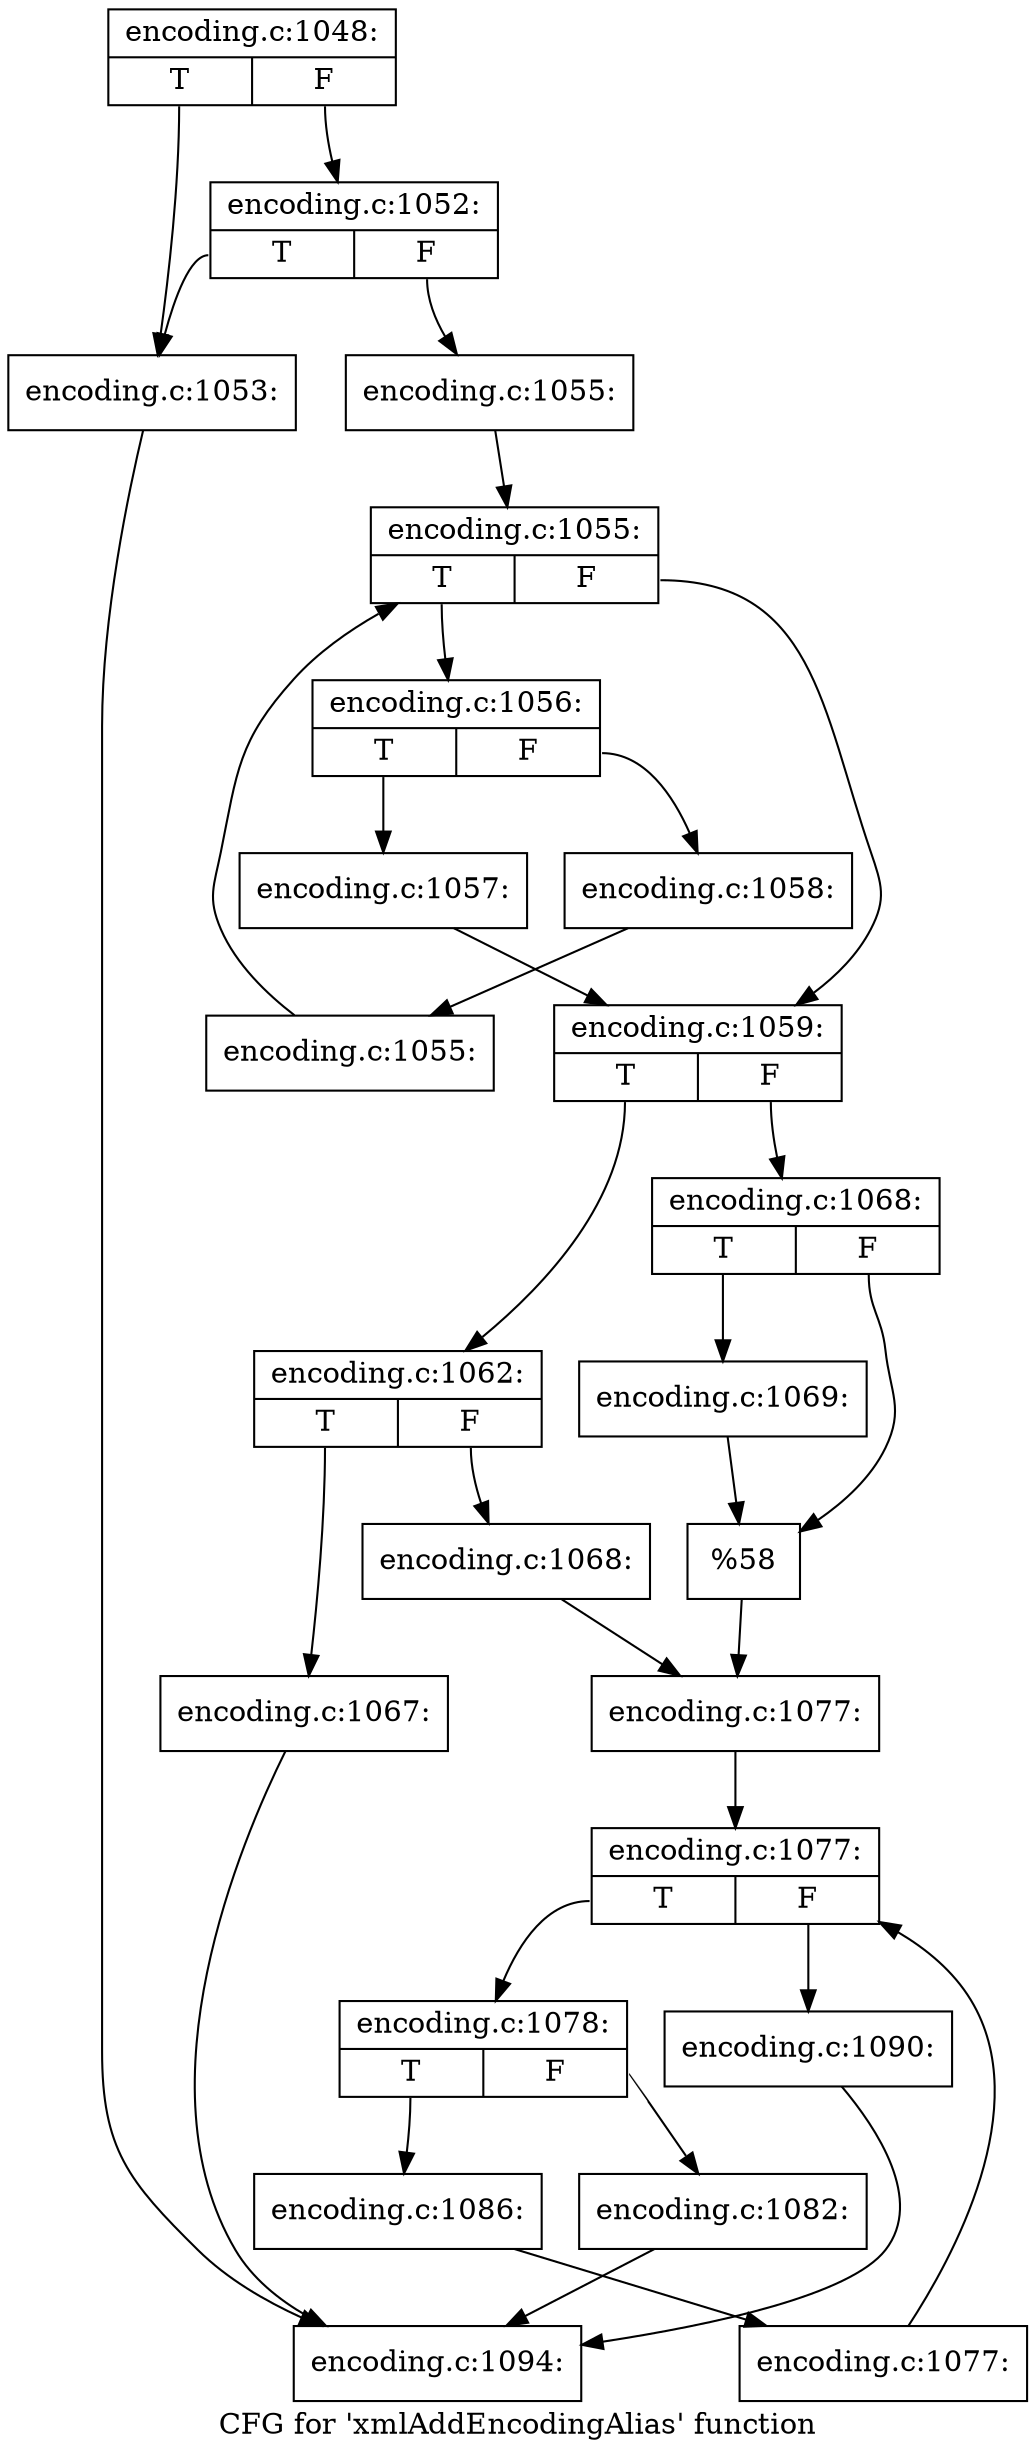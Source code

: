 digraph "CFG for 'xmlAddEncodingAlias' function" {
	label="CFG for 'xmlAddEncodingAlias' function";

	Node0x463ad30 [shape=record,label="{encoding.c:1048:|{<s0>T|<s1>F}}"];
	Node0x463ad30:s0 -> Node0x4642920;
	Node0x463ad30:s1 -> Node0x46429c0;
	Node0x46429c0 [shape=record,label="{encoding.c:1052:|{<s0>T|<s1>F}}"];
	Node0x46429c0:s0 -> Node0x4642920;
	Node0x46429c0:s1 -> Node0x4642970;
	Node0x4642920 [shape=record,label="{encoding.c:1053:}"];
	Node0x4642920 -> Node0x463ed00;
	Node0x4642970 [shape=record,label="{encoding.c:1055:}"];
	Node0x4642970 -> Node0x4643290;
	Node0x4643290 [shape=record,label="{encoding.c:1055:|{<s0>T|<s1>F}}"];
	Node0x4643290:s0 -> Node0x4643570;
	Node0x4643290:s1 -> Node0x46430f0;
	Node0x4643570 [shape=record,label="{encoding.c:1056:|{<s0>T|<s1>F}}"];
	Node0x4643570:s0 -> Node0x4643e30;
	Node0x4643570:s1 -> Node0x4643e80;
	Node0x4643e30 [shape=record,label="{encoding.c:1057:}"];
	Node0x4643e30 -> Node0x46430f0;
	Node0x4643e80 [shape=record,label="{encoding.c:1058:}"];
	Node0x4643e80 -> Node0x46434e0;
	Node0x46434e0 [shape=record,label="{encoding.c:1055:}"];
	Node0x46434e0 -> Node0x4643290;
	Node0x46430f0 [shape=record,label="{encoding.c:1059:|{<s0>T|<s1>F}}"];
	Node0x46430f0:s0 -> Node0x46449d0;
	Node0x46430f0:s1 -> Node0x4644a70;
	Node0x46449d0 [shape=record,label="{encoding.c:1062:|{<s0>T|<s1>F}}"];
	Node0x46449d0:s0 -> Node0x46458d0;
	Node0x46449d0:s1 -> Node0x4645920;
	Node0x46458d0 [shape=record,label="{encoding.c:1067:}"];
	Node0x46458d0 -> Node0x463ed00;
	Node0x4645920 [shape=record,label="{encoding.c:1068:}"];
	Node0x4645920 -> Node0x4644a20;
	Node0x4644a70 [shape=record,label="{encoding.c:1068:|{<s0>T|<s1>F}}"];
	Node0x4644a70:s0 -> Node0x4645ea0;
	Node0x4644a70:s1 -> Node0x4645ef0;
	Node0x4645ea0 [shape=record,label="{encoding.c:1069:}"];
	Node0x4645ea0 -> Node0x4645ef0;
	Node0x4645ef0 [shape=record,label="{%58}"];
	Node0x4645ef0 -> Node0x4644a20;
	Node0x4644a20 [shape=record,label="{encoding.c:1077:}"];
	Node0x4644a20 -> Node0x4646df0;
	Node0x4646df0 [shape=record,label="{encoding.c:1077:|{<s0>T|<s1>F}}"];
	Node0x4646df0:s0 -> Node0x46470d0;
	Node0x4646df0:s1 -> Node0x4646c50;
	Node0x46470d0 [shape=record,label="{encoding.c:1078:|{<s0>T|<s1>F}}"];
	Node0x46470d0:s0 -> Node0x46474c0;
	Node0x46470d0:s1 -> Node0x4647470;
	Node0x4647470 [shape=record,label="{encoding.c:1082:}"];
	Node0x4647470 -> Node0x463ed00;
	Node0x46474c0 [shape=record,label="{encoding.c:1086:}"];
	Node0x46474c0 -> Node0x4647040;
	Node0x4647040 [shape=record,label="{encoding.c:1077:}"];
	Node0x4647040 -> Node0x4646df0;
	Node0x4646c50 [shape=record,label="{encoding.c:1090:}"];
	Node0x4646c50 -> Node0x463ed00;
	Node0x463ed00 [shape=record,label="{encoding.c:1094:}"];
}
